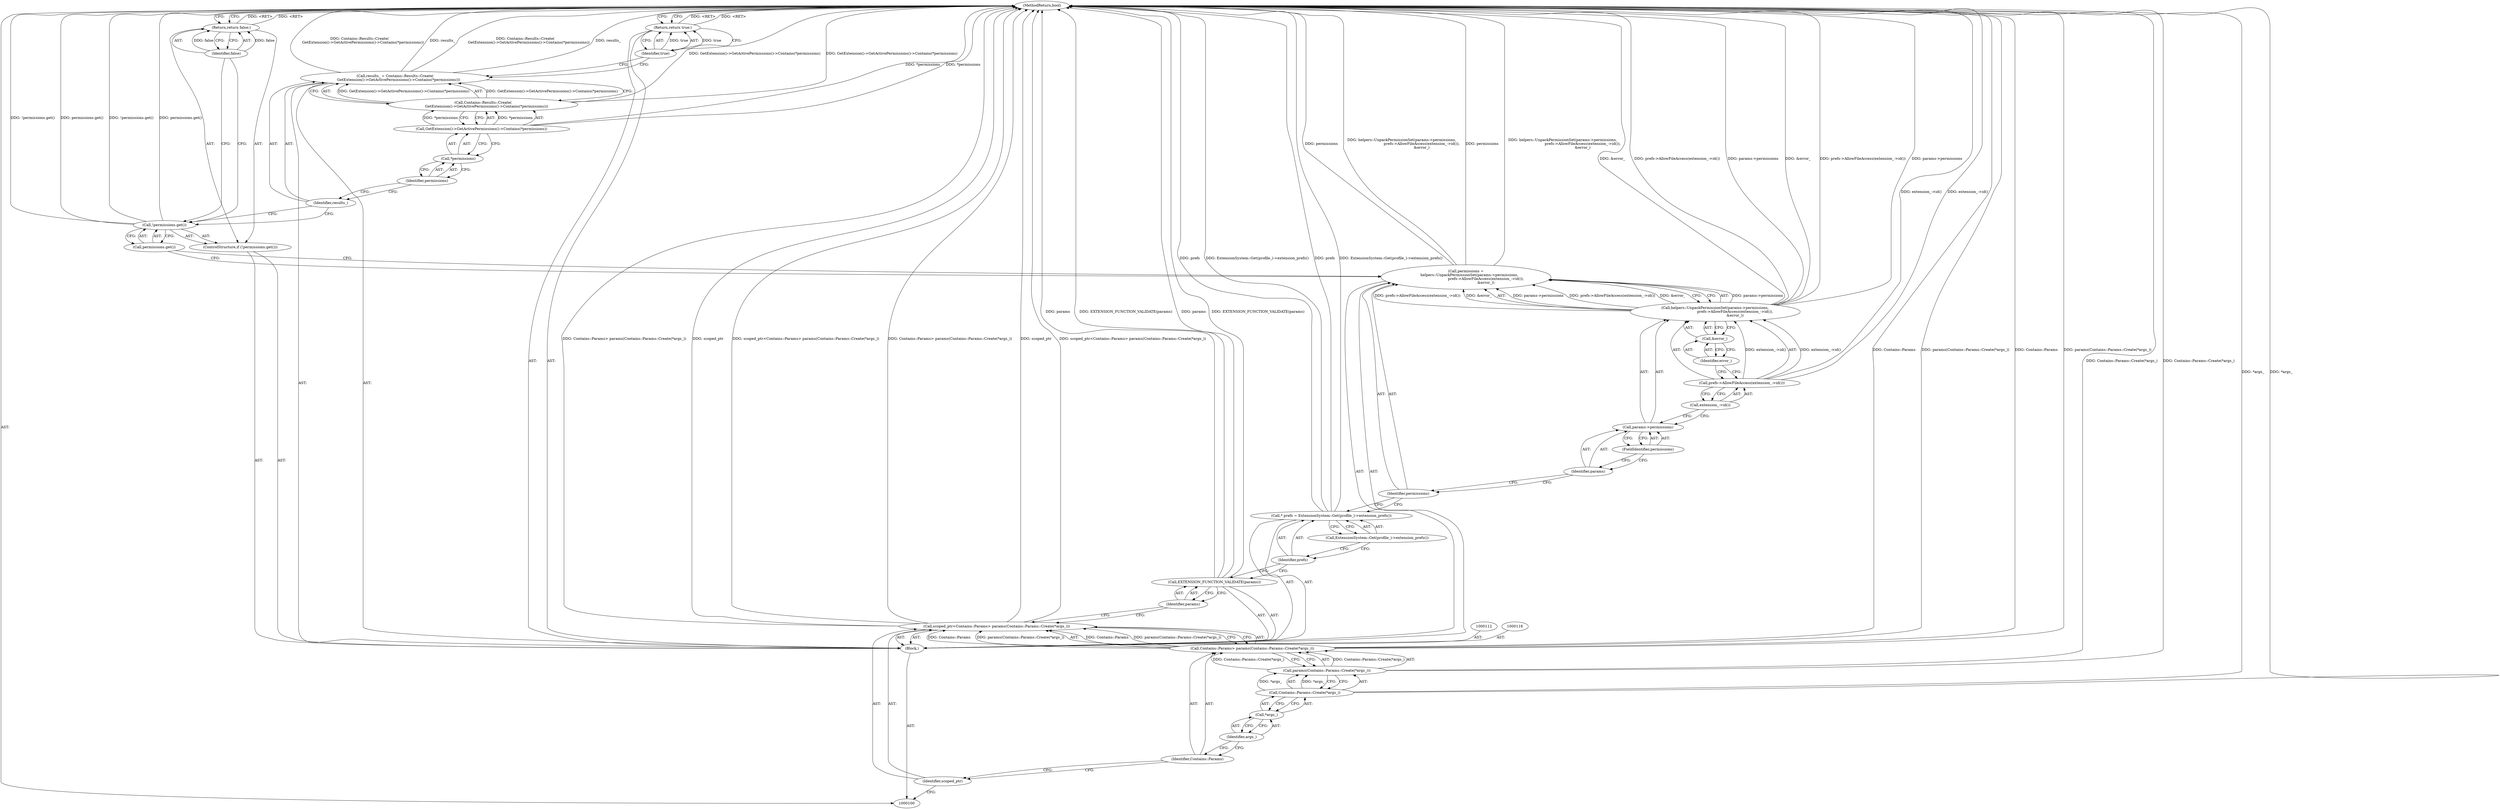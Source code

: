 digraph "0_Chrome_e21bdfb9c758ac411012ad84f83d26d3f7dd69fb_0" {
"1000140" [label="(MethodReturn,bool)"];
"1000101" [label="(Block,)"];
"1000127" [label="(ControlStructure,if (!permissions.get()))"];
"1000128" [label="(Call,!permissions.get())"];
"1000129" [label="(Call,permissions.get())"];
"1000131" [label="(Identifier,false)"];
"1000130" [label="(Return,return false;)"];
"1000134" [label="(Call,Contains::Results::Create(\n      GetExtension()->GetActivePermissions()->Contains(*permissions)))"];
"1000132" [label="(Call,results_ = Contains::Results::Create(\n      GetExtension()->GetActivePermissions()->Contains(*permissions)))"];
"1000133" [label="(Identifier,results_)"];
"1000136" [label="(Call,*permissions)"];
"1000137" [label="(Identifier,permissions)"];
"1000135" [label="(Call,GetExtension()->GetActivePermissions()->Contains(*permissions))"];
"1000138" [label="(Return,return true;)"];
"1000139" [label="(Identifier,true)"];
"1000104" [label="(Call,Contains::Params> params(Contains::Params::Create(*args_)))"];
"1000105" [label="(Identifier,Contains::Params)"];
"1000102" [label="(Call,scoped_ptr<Contains::Params> params(Contains::Params::Create(*args_)))"];
"1000103" [label="(Identifier,scoped_ptr)"];
"1000106" [label="(Call,params(Contains::Params::Create(*args_)))"];
"1000107" [label="(Call,Contains::Params::Create(*args_))"];
"1000108" [label="(Call,*args_)"];
"1000109" [label="(Identifier,args_)"];
"1000110" [label="(Call,EXTENSION_FUNCTION_VALIDATE(params))"];
"1000111" [label="(Identifier,params)"];
"1000113" [label="(Call,* prefs = ExtensionSystem::Get(profile_)->extension_prefs())"];
"1000114" [label="(Identifier,prefs)"];
"1000115" [label="(Call,ExtensionSystem::Get(profile_)->extension_prefs())"];
"1000117" [label="(Call,permissions =\n      helpers::UnpackPermissionSet(params->permissions,\n                                   prefs->AllowFileAccess(extension_->id()),\n                                   &error_))"];
"1000118" [label="(Identifier,permissions)"];
"1000120" [label="(Call,params->permissions)"];
"1000121" [label="(Identifier,params)"];
"1000122" [label="(FieldIdentifier,permissions)"];
"1000119" [label="(Call,helpers::UnpackPermissionSet(params->permissions,\n                                   prefs->AllowFileAccess(extension_->id()),\n                                   &error_))"];
"1000123" [label="(Call,prefs->AllowFileAccess(extension_->id()))"];
"1000124" [label="(Call,extension_->id())"];
"1000125" [label="(Call,&error_)"];
"1000126" [label="(Identifier,error_)"];
"1000140" -> "1000100"  [label="AST: "];
"1000140" -> "1000130"  [label="CFG: "];
"1000140" -> "1000138"  [label="CFG: "];
"1000119" -> "1000140"  [label="DDG: &error_"];
"1000119" -> "1000140"  [label="DDG: prefs->AllowFileAccess(extension_->id())"];
"1000119" -> "1000140"  [label="DDG: params->permissions"];
"1000107" -> "1000140"  [label="DDG: *args_"];
"1000106" -> "1000140"  [label="DDG: Contains::Params::Create(*args_)"];
"1000102" -> "1000140"  [label="DDG: Contains::Params> params(Contains::Params::Create(*args_))"];
"1000102" -> "1000140"  [label="DDG: scoped_ptr"];
"1000102" -> "1000140"  [label="DDG: scoped_ptr<Contains::Params> params(Contains::Params::Create(*args_))"];
"1000104" -> "1000140"  [label="DDG: Contains::Params"];
"1000104" -> "1000140"  [label="DDG: params(Contains::Params::Create(*args_))"];
"1000113" -> "1000140"  [label="DDG: prefs"];
"1000113" -> "1000140"  [label="DDG: ExtensionSystem::Get(profile_)->extension_prefs()"];
"1000117" -> "1000140"  [label="DDG: permissions"];
"1000117" -> "1000140"  [label="DDG: helpers::UnpackPermissionSet(params->permissions,\n                                   prefs->AllowFileAccess(extension_->id()),\n                                   &error_)"];
"1000135" -> "1000140"  [label="DDG: *permissions"];
"1000128" -> "1000140"  [label="DDG: !permissions.get()"];
"1000128" -> "1000140"  [label="DDG: permissions.get()"];
"1000110" -> "1000140"  [label="DDG: params"];
"1000110" -> "1000140"  [label="DDG: EXTENSION_FUNCTION_VALIDATE(params)"];
"1000123" -> "1000140"  [label="DDG: extension_->id()"];
"1000132" -> "1000140"  [label="DDG: Contains::Results::Create(\n      GetExtension()->GetActivePermissions()->Contains(*permissions))"];
"1000132" -> "1000140"  [label="DDG: results_"];
"1000134" -> "1000140"  [label="DDG: GetExtension()->GetActivePermissions()->Contains(*permissions)"];
"1000138" -> "1000140"  [label="DDG: <RET>"];
"1000130" -> "1000140"  [label="DDG: <RET>"];
"1000101" -> "1000100"  [label="AST: "];
"1000102" -> "1000101"  [label="AST: "];
"1000110" -> "1000101"  [label="AST: "];
"1000112" -> "1000101"  [label="AST: "];
"1000113" -> "1000101"  [label="AST: "];
"1000116" -> "1000101"  [label="AST: "];
"1000117" -> "1000101"  [label="AST: "];
"1000127" -> "1000101"  [label="AST: "];
"1000132" -> "1000101"  [label="AST: "];
"1000138" -> "1000101"  [label="AST: "];
"1000127" -> "1000101"  [label="AST: "];
"1000128" -> "1000127"  [label="AST: "];
"1000130" -> "1000127"  [label="AST: "];
"1000128" -> "1000127"  [label="AST: "];
"1000128" -> "1000129"  [label="CFG: "];
"1000129" -> "1000128"  [label="AST: "];
"1000131" -> "1000128"  [label="CFG: "];
"1000133" -> "1000128"  [label="CFG: "];
"1000128" -> "1000140"  [label="DDG: !permissions.get()"];
"1000128" -> "1000140"  [label="DDG: permissions.get()"];
"1000129" -> "1000128"  [label="AST: "];
"1000129" -> "1000117"  [label="CFG: "];
"1000128" -> "1000129"  [label="CFG: "];
"1000131" -> "1000130"  [label="AST: "];
"1000131" -> "1000128"  [label="CFG: "];
"1000130" -> "1000131"  [label="CFG: "];
"1000131" -> "1000130"  [label="DDG: false"];
"1000130" -> "1000127"  [label="AST: "];
"1000130" -> "1000131"  [label="CFG: "];
"1000131" -> "1000130"  [label="AST: "];
"1000140" -> "1000130"  [label="CFG: "];
"1000130" -> "1000140"  [label="DDG: <RET>"];
"1000131" -> "1000130"  [label="DDG: false"];
"1000134" -> "1000132"  [label="AST: "];
"1000134" -> "1000135"  [label="CFG: "];
"1000135" -> "1000134"  [label="AST: "];
"1000132" -> "1000134"  [label="CFG: "];
"1000134" -> "1000140"  [label="DDG: GetExtension()->GetActivePermissions()->Contains(*permissions)"];
"1000134" -> "1000132"  [label="DDG: GetExtension()->GetActivePermissions()->Contains(*permissions)"];
"1000135" -> "1000134"  [label="DDG: *permissions"];
"1000132" -> "1000101"  [label="AST: "];
"1000132" -> "1000134"  [label="CFG: "];
"1000133" -> "1000132"  [label="AST: "];
"1000134" -> "1000132"  [label="AST: "];
"1000139" -> "1000132"  [label="CFG: "];
"1000132" -> "1000140"  [label="DDG: Contains::Results::Create(\n      GetExtension()->GetActivePermissions()->Contains(*permissions))"];
"1000132" -> "1000140"  [label="DDG: results_"];
"1000134" -> "1000132"  [label="DDG: GetExtension()->GetActivePermissions()->Contains(*permissions)"];
"1000133" -> "1000132"  [label="AST: "];
"1000133" -> "1000128"  [label="CFG: "];
"1000137" -> "1000133"  [label="CFG: "];
"1000136" -> "1000135"  [label="AST: "];
"1000136" -> "1000137"  [label="CFG: "];
"1000137" -> "1000136"  [label="AST: "];
"1000135" -> "1000136"  [label="CFG: "];
"1000137" -> "1000136"  [label="AST: "];
"1000137" -> "1000133"  [label="CFG: "];
"1000136" -> "1000137"  [label="CFG: "];
"1000135" -> "1000134"  [label="AST: "];
"1000135" -> "1000136"  [label="CFG: "];
"1000136" -> "1000135"  [label="AST: "];
"1000134" -> "1000135"  [label="CFG: "];
"1000135" -> "1000140"  [label="DDG: *permissions"];
"1000135" -> "1000134"  [label="DDG: *permissions"];
"1000138" -> "1000101"  [label="AST: "];
"1000138" -> "1000139"  [label="CFG: "];
"1000139" -> "1000138"  [label="AST: "];
"1000140" -> "1000138"  [label="CFG: "];
"1000138" -> "1000140"  [label="DDG: <RET>"];
"1000139" -> "1000138"  [label="DDG: true"];
"1000139" -> "1000138"  [label="AST: "];
"1000139" -> "1000132"  [label="CFG: "];
"1000138" -> "1000139"  [label="CFG: "];
"1000139" -> "1000138"  [label="DDG: true"];
"1000104" -> "1000102"  [label="AST: "];
"1000104" -> "1000106"  [label="CFG: "];
"1000105" -> "1000104"  [label="AST: "];
"1000106" -> "1000104"  [label="AST: "];
"1000102" -> "1000104"  [label="CFG: "];
"1000104" -> "1000140"  [label="DDG: Contains::Params"];
"1000104" -> "1000140"  [label="DDG: params(Contains::Params::Create(*args_))"];
"1000104" -> "1000102"  [label="DDG: Contains::Params"];
"1000104" -> "1000102"  [label="DDG: params(Contains::Params::Create(*args_))"];
"1000106" -> "1000104"  [label="DDG: Contains::Params::Create(*args_)"];
"1000105" -> "1000104"  [label="AST: "];
"1000105" -> "1000103"  [label="CFG: "];
"1000109" -> "1000105"  [label="CFG: "];
"1000102" -> "1000101"  [label="AST: "];
"1000102" -> "1000104"  [label="CFG: "];
"1000103" -> "1000102"  [label="AST: "];
"1000104" -> "1000102"  [label="AST: "];
"1000111" -> "1000102"  [label="CFG: "];
"1000102" -> "1000140"  [label="DDG: Contains::Params> params(Contains::Params::Create(*args_))"];
"1000102" -> "1000140"  [label="DDG: scoped_ptr"];
"1000102" -> "1000140"  [label="DDG: scoped_ptr<Contains::Params> params(Contains::Params::Create(*args_))"];
"1000104" -> "1000102"  [label="DDG: Contains::Params"];
"1000104" -> "1000102"  [label="DDG: params(Contains::Params::Create(*args_))"];
"1000103" -> "1000102"  [label="AST: "];
"1000103" -> "1000100"  [label="CFG: "];
"1000105" -> "1000103"  [label="CFG: "];
"1000106" -> "1000104"  [label="AST: "];
"1000106" -> "1000107"  [label="CFG: "];
"1000107" -> "1000106"  [label="AST: "];
"1000104" -> "1000106"  [label="CFG: "];
"1000106" -> "1000140"  [label="DDG: Contains::Params::Create(*args_)"];
"1000106" -> "1000104"  [label="DDG: Contains::Params::Create(*args_)"];
"1000107" -> "1000106"  [label="DDG: *args_"];
"1000107" -> "1000106"  [label="AST: "];
"1000107" -> "1000108"  [label="CFG: "];
"1000108" -> "1000107"  [label="AST: "];
"1000106" -> "1000107"  [label="CFG: "];
"1000107" -> "1000140"  [label="DDG: *args_"];
"1000107" -> "1000106"  [label="DDG: *args_"];
"1000108" -> "1000107"  [label="AST: "];
"1000108" -> "1000109"  [label="CFG: "];
"1000109" -> "1000108"  [label="AST: "];
"1000107" -> "1000108"  [label="CFG: "];
"1000109" -> "1000108"  [label="AST: "];
"1000109" -> "1000105"  [label="CFG: "];
"1000108" -> "1000109"  [label="CFG: "];
"1000110" -> "1000101"  [label="AST: "];
"1000110" -> "1000111"  [label="CFG: "];
"1000111" -> "1000110"  [label="AST: "];
"1000114" -> "1000110"  [label="CFG: "];
"1000110" -> "1000140"  [label="DDG: params"];
"1000110" -> "1000140"  [label="DDG: EXTENSION_FUNCTION_VALIDATE(params)"];
"1000111" -> "1000110"  [label="AST: "];
"1000111" -> "1000102"  [label="CFG: "];
"1000110" -> "1000111"  [label="CFG: "];
"1000113" -> "1000101"  [label="AST: "];
"1000113" -> "1000115"  [label="CFG: "];
"1000114" -> "1000113"  [label="AST: "];
"1000115" -> "1000113"  [label="AST: "];
"1000118" -> "1000113"  [label="CFG: "];
"1000113" -> "1000140"  [label="DDG: prefs"];
"1000113" -> "1000140"  [label="DDG: ExtensionSystem::Get(profile_)->extension_prefs()"];
"1000114" -> "1000113"  [label="AST: "];
"1000114" -> "1000110"  [label="CFG: "];
"1000115" -> "1000114"  [label="CFG: "];
"1000115" -> "1000113"  [label="AST: "];
"1000115" -> "1000114"  [label="CFG: "];
"1000113" -> "1000115"  [label="CFG: "];
"1000117" -> "1000101"  [label="AST: "];
"1000117" -> "1000119"  [label="CFG: "];
"1000118" -> "1000117"  [label="AST: "];
"1000119" -> "1000117"  [label="AST: "];
"1000129" -> "1000117"  [label="CFG: "];
"1000117" -> "1000140"  [label="DDG: permissions"];
"1000117" -> "1000140"  [label="DDG: helpers::UnpackPermissionSet(params->permissions,\n                                   prefs->AllowFileAccess(extension_->id()),\n                                   &error_)"];
"1000119" -> "1000117"  [label="DDG: params->permissions"];
"1000119" -> "1000117"  [label="DDG: prefs->AllowFileAccess(extension_->id())"];
"1000119" -> "1000117"  [label="DDG: &error_"];
"1000118" -> "1000117"  [label="AST: "];
"1000118" -> "1000113"  [label="CFG: "];
"1000121" -> "1000118"  [label="CFG: "];
"1000120" -> "1000119"  [label="AST: "];
"1000120" -> "1000122"  [label="CFG: "];
"1000121" -> "1000120"  [label="AST: "];
"1000122" -> "1000120"  [label="AST: "];
"1000124" -> "1000120"  [label="CFG: "];
"1000121" -> "1000120"  [label="AST: "];
"1000121" -> "1000118"  [label="CFG: "];
"1000122" -> "1000121"  [label="CFG: "];
"1000122" -> "1000120"  [label="AST: "];
"1000122" -> "1000121"  [label="CFG: "];
"1000120" -> "1000122"  [label="CFG: "];
"1000119" -> "1000117"  [label="AST: "];
"1000119" -> "1000125"  [label="CFG: "];
"1000120" -> "1000119"  [label="AST: "];
"1000123" -> "1000119"  [label="AST: "];
"1000125" -> "1000119"  [label="AST: "];
"1000117" -> "1000119"  [label="CFG: "];
"1000119" -> "1000140"  [label="DDG: &error_"];
"1000119" -> "1000140"  [label="DDG: prefs->AllowFileAccess(extension_->id())"];
"1000119" -> "1000140"  [label="DDG: params->permissions"];
"1000119" -> "1000117"  [label="DDG: params->permissions"];
"1000119" -> "1000117"  [label="DDG: prefs->AllowFileAccess(extension_->id())"];
"1000119" -> "1000117"  [label="DDG: &error_"];
"1000123" -> "1000119"  [label="DDG: extension_->id()"];
"1000123" -> "1000119"  [label="AST: "];
"1000123" -> "1000124"  [label="CFG: "];
"1000124" -> "1000123"  [label="AST: "];
"1000126" -> "1000123"  [label="CFG: "];
"1000123" -> "1000140"  [label="DDG: extension_->id()"];
"1000123" -> "1000119"  [label="DDG: extension_->id()"];
"1000124" -> "1000123"  [label="AST: "];
"1000124" -> "1000120"  [label="CFG: "];
"1000123" -> "1000124"  [label="CFG: "];
"1000125" -> "1000119"  [label="AST: "];
"1000125" -> "1000126"  [label="CFG: "];
"1000126" -> "1000125"  [label="AST: "];
"1000119" -> "1000125"  [label="CFG: "];
"1000126" -> "1000125"  [label="AST: "];
"1000126" -> "1000123"  [label="CFG: "];
"1000125" -> "1000126"  [label="CFG: "];
}
